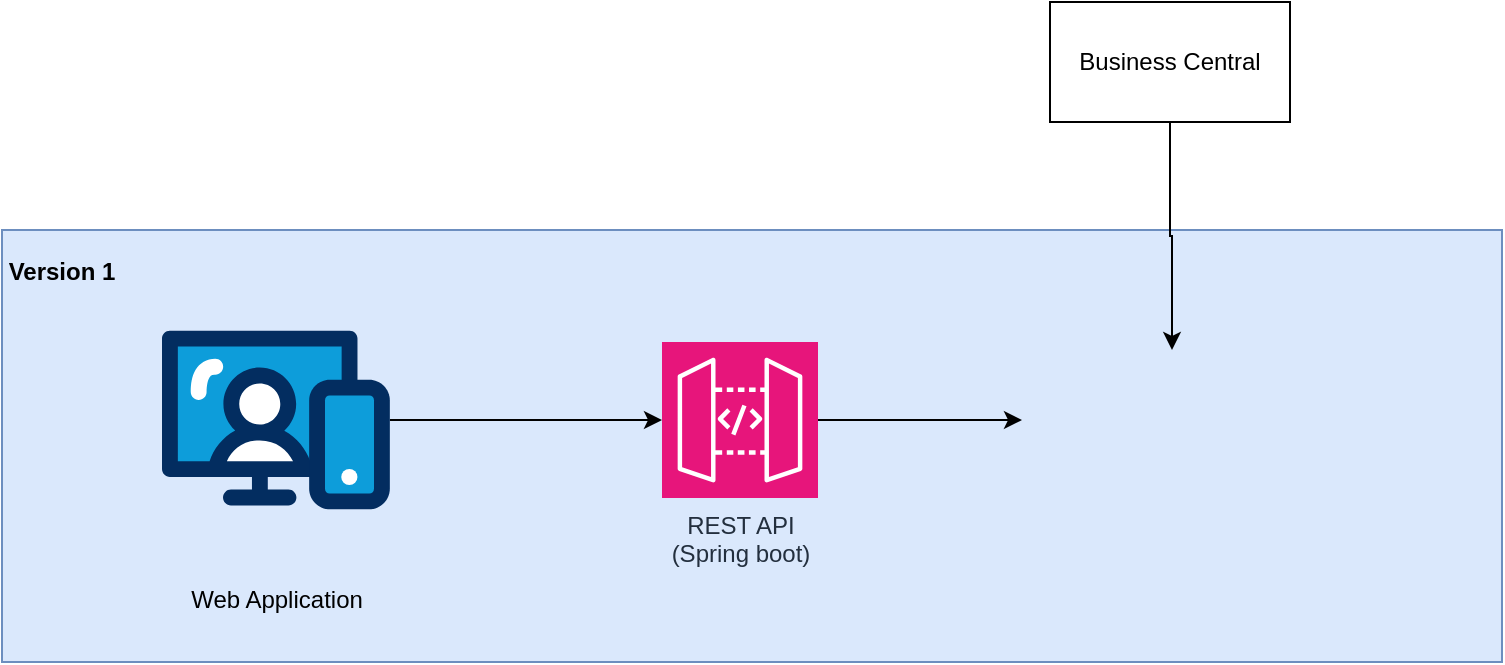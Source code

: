 <mxfile version="25.0.1" pages="4">
  <diagram name="Page-1" id="t5c8IcgWopeicl01Odet">
    <mxGraphModel dx="934" dy="1302" grid="1" gridSize="10" guides="1" tooltips="1" connect="1" arrows="1" fold="1" page="1" pageScale="1" pageWidth="850" pageHeight="1100" math="0" shadow="0">
      <root>
        <mxCell id="0" />
        <mxCell id="1" parent="0" />
        <mxCell id="78aKiTp5_Y_j9f_bEbZp-7" value="" style="rounded=0;whiteSpace=wrap;html=1;fillColor=#dae8fc;strokeColor=#6c8ebf;" vertex="1" parent="1">
          <mxGeometry x="40" y="134" width="750" height="216" as="geometry" />
        </mxCell>
        <mxCell id="78aKiTp5_Y_j9f_bEbZp-5" style="edgeStyle=orthogonalEdgeStyle;rounded=0;orthogonalLoop=1;jettySize=auto;html=1;" edge="1" parent="1" source="78aKiTp5_Y_j9f_bEbZp-1" target="78aKiTp5_Y_j9f_bEbZp-2">
          <mxGeometry relative="1" as="geometry" />
        </mxCell>
        <mxCell id="78aKiTp5_Y_j9f_bEbZp-1" value="Web Application" style="verticalLabelPosition=bottom;aspect=fixed;html=1;shape=mxgraph.salesforce.web;" vertex="1" parent="1">
          <mxGeometry x="120" y="184" width="113.92" height="90" as="geometry" />
        </mxCell>
        <mxCell id="78aKiTp5_Y_j9f_bEbZp-6" style="edgeStyle=orthogonalEdgeStyle;rounded=0;orthogonalLoop=1;jettySize=auto;html=1;" edge="1" parent="1" source="78aKiTp5_Y_j9f_bEbZp-2" target="78aKiTp5_Y_j9f_bEbZp-4">
          <mxGeometry relative="1" as="geometry" />
        </mxCell>
        <mxCell id="78aKiTp5_Y_j9f_bEbZp-2" value="REST API&lt;br&gt;(Spring boot)" style="sketch=0;points=[[0,0,0],[0.25,0,0],[0.5,0,0],[0.75,0,0],[1,0,0],[0,1,0],[0.25,1,0],[0.5,1,0],[0.75,1,0],[1,1,0],[0,0.25,0],[0,0.5,0],[0,0.75,0],[1,0.25,0],[1,0.5,0],[1,0.75,0]];outlineConnect=0;fontColor=#232F3E;fillColor=#E7157B;strokeColor=#ffffff;dashed=0;verticalLabelPosition=bottom;verticalAlign=top;align=center;html=1;fontSize=12;fontStyle=0;aspect=fixed;shape=mxgraph.aws4.resourceIcon;resIcon=mxgraph.aws4.api_gateway;" vertex="1" parent="1">
          <mxGeometry x="370" y="190" width="78" height="78" as="geometry" />
        </mxCell>
        <mxCell id="78aKiTp5_Y_j9f_bEbZp-4" value="" style="shape=image;verticalLabelPosition=bottom;labelBackgroundColor=default;verticalAlign=top;aspect=fixed;imageAspect=0;image=https://karinavarela.me/wp-content/uploads/2020/05/jbpm_logo_600px.png;" vertex="1" parent="1">
          <mxGeometry x="550" y="194" width="150" height="70" as="geometry" />
        </mxCell>
        <mxCell id="78aKiTp5_Y_j9f_bEbZp-8" value="Version 1" style="text;html=1;align=center;verticalAlign=middle;whiteSpace=wrap;rounded=0;fontStyle=1" vertex="1" parent="1">
          <mxGeometry x="40" y="140" width="60" height="30" as="geometry" />
        </mxCell>
        <mxCell id="78aKiTp5_Y_j9f_bEbZp-20" style="edgeStyle=orthogonalEdgeStyle;rounded=0;orthogonalLoop=1;jettySize=auto;html=1;" edge="1" parent="1" source="78aKiTp5_Y_j9f_bEbZp-19" target="78aKiTp5_Y_j9f_bEbZp-4">
          <mxGeometry relative="1" as="geometry" />
        </mxCell>
        <mxCell id="78aKiTp5_Y_j9f_bEbZp-19" value="Business Central" style="rounded=0;whiteSpace=wrap;html=1;" vertex="1" parent="1">
          <mxGeometry x="564" y="20" width="120" height="60" as="geometry" />
        </mxCell>
      </root>
    </mxGraphModel>
  </diagram>
  <diagram id="7_OO1p0TzL7LTwfncjKW" name="Page-2">
    <mxGraphModel dx="794" dy="1107" grid="1" gridSize="10" guides="1" tooltips="1" connect="1" arrows="1" fold="1" page="1" pageScale="1" pageWidth="850" pageHeight="1100" math="0" shadow="0">
      <root>
        <mxCell id="0" />
        <mxCell id="1" parent="0" />
        <mxCell id="Ik4njg5lGmLLdNNI74fb-1" value="" style="rounded=0;whiteSpace=wrap;html=1;fillColor=#dae8fc;strokeColor=#6c8ebf;" vertex="1" parent="1">
          <mxGeometry x="20" y="484" width="750" height="216" as="geometry" />
        </mxCell>
        <mxCell id="Ik4njg5lGmLLdNNI74fb-2" style="edgeStyle=orthogonalEdgeStyle;rounded=0;orthogonalLoop=1;jettySize=auto;html=1;" edge="1" parent="1" source="Ik4njg5lGmLLdNNI74fb-5" target="Ik4njg5lGmLLdNNI74fb-6">
          <mxGeometry relative="1" as="geometry" />
        </mxCell>
        <mxCell id="Ik4njg5lGmLLdNNI74fb-3" style="edgeStyle=orthogonalEdgeStyle;rounded=0;orthogonalLoop=1;jettySize=auto;html=1;" edge="1" parent="1" source="Ik4njg5lGmLLdNNI74fb-6" target="Ik4njg5lGmLLdNNI74fb-7">
          <mxGeometry relative="1" as="geometry" />
        </mxCell>
        <mxCell id="Ik4njg5lGmLLdNNI74fb-4" style="edgeStyle=orthogonalEdgeStyle;rounded=0;orthogonalLoop=1;jettySize=auto;html=1;" edge="1" parent="1" source="Ik4njg5lGmLLdNNI74fb-9" target="Ik4njg5lGmLLdNNI74fb-7">
          <mxGeometry relative="1" as="geometry" />
        </mxCell>
        <mxCell id="Ik4njg5lGmLLdNNI74fb-5" value="Web Application" style="verticalLabelPosition=bottom;aspect=fixed;html=1;shape=mxgraph.salesforce.web;" vertex="1" parent="1">
          <mxGeometry x="100" y="534" width="113.92" height="90" as="geometry" />
        </mxCell>
        <mxCell id="Ik4njg5lGmLLdNNI74fb-6" value="REST API&lt;br&gt;(Spring boot)" style="sketch=0;points=[[0,0,0],[0.25,0,0],[0.5,0,0],[0.75,0,0],[1,0,0],[0,1,0],[0.25,1,0],[0.5,1,0],[0.75,1,0],[1,1,0],[0,0.25,0],[0,0.5,0],[0,0.75,0],[1,0.25,0],[1,0.5,0],[1,0.75,0]];outlineConnect=0;fontColor=#232F3E;fillColor=#E7157B;strokeColor=#ffffff;dashed=0;verticalLabelPosition=bottom;verticalAlign=top;align=center;html=1;fontSize=12;fontStyle=0;aspect=fixed;shape=mxgraph.aws4.resourceIcon;resIcon=mxgraph.aws4.api_gateway;" vertex="1" parent="1">
          <mxGeometry x="350" y="540" width="78" height="78" as="geometry" />
        </mxCell>
        <mxCell id="Ik4njg5lGmLLdNNI74fb-7" value="" style="shape=image;verticalLabelPosition=bottom;labelBackgroundColor=default;verticalAlign=top;aspect=fixed;imageAspect=0;image=https://karinavarela.me/wp-content/uploads/2020/05/jbpm_logo_600px.png;" vertex="1" parent="1">
          <mxGeometry x="530" y="544" width="150" height="70" as="geometry" />
        </mxCell>
        <mxCell id="Ik4njg5lGmLLdNNI74fb-8" value="Version 2" style="text;html=1;align=center;verticalAlign=middle;whiteSpace=wrap;rounded=0;fontStyle=1" vertex="1" parent="1">
          <mxGeometry x="20" y="490" width="60" height="30" as="geometry" />
        </mxCell>
        <mxCell id="Ik4njg5lGmLLdNNI74fb-9" value="Business Central" style="rounded=0;whiteSpace=wrap;html=1;" vertex="1" parent="1">
          <mxGeometry x="544" y="370" width="120" height="60" as="geometry" />
        </mxCell>
        <mxCell id="Ik4njg5lGmLLdNNI74fb-10" value="maven &lt;br&gt;project&lt;br&gt;Business" style="rounded=1;whiteSpace=wrap;html=1;" vertex="1" parent="1">
          <mxGeometry x="328" y="400" width="120" height="60" as="geometry" />
        </mxCell>
        <mxCell id="Ik4njg5lGmLLdNNI74fb-11" value="Déploiement" style="endArrow=none;dashed=1;html=1;dashPattern=1 3;strokeWidth=2;rounded=0;exitX=1;exitY=0.5;exitDx=0;exitDy=0;" edge="1" parent="1" source="Ik4njg5lGmLLdNNI74fb-10" target="Ik4njg5lGmLLdNNI74fb-7">
          <mxGeometry width="50" height="50" relative="1" as="geometry">
            <mxPoint x="250" y="460" as="sourcePoint" />
            <mxPoint x="300" y="410" as="targetPoint" />
            <Array as="points">
              <mxPoint x="500" y="450" />
            </Array>
          </mxGeometry>
        </mxCell>
      </root>
    </mxGraphModel>
  </diagram>
  <diagram id="n6uCWzHDR0bORqqOdBzO" name="Page-3">
    <mxGraphModel dx="794" dy="1107" grid="1" gridSize="10" guides="1" tooltips="1" connect="1" arrows="1" fold="1" page="1" pageScale="1" pageWidth="850" pageHeight="1100" math="0" shadow="0">
      <root>
        <mxCell id="0" />
        <mxCell id="1" parent="0" />
        <mxCell id="zFmwSXTIQOQxAsFEa0uo-1" value="" style="rounded=0;whiteSpace=wrap;html=1;fillColor=#dae8fc;strokeColor=#6c8ebf;" vertex="1" parent="1">
          <mxGeometry x="50" y="60" width="750" height="280" as="geometry" />
        </mxCell>
        <mxCell id="zFmwSXTIQOQxAsFEa0uo-2" style="edgeStyle=orthogonalEdgeStyle;rounded=0;orthogonalLoop=1;jettySize=auto;html=1;" edge="1" parent="1" source="zFmwSXTIQOQxAsFEa0uo-3" target="zFmwSXTIQOQxAsFEa0uo-6">
          <mxGeometry relative="1" as="geometry" />
        </mxCell>
        <mxCell id="zFmwSXTIQOQxAsFEa0uo-3" value="Web Application" style="verticalLabelPosition=bottom;aspect=fixed;html=1;shape=mxgraph.salesforce.web;" vertex="1" parent="1">
          <mxGeometry x="130" y="110" width="113.92" height="90" as="geometry" />
        </mxCell>
        <mxCell id="zFmwSXTIQOQxAsFEa0uo-4" style="edgeStyle=orthogonalEdgeStyle;rounded=0;orthogonalLoop=1;jettySize=auto;html=1;" edge="1" parent="1" source="zFmwSXTIQOQxAsFEa0uo-6" target="zFmwSXTIQOQxAsFEa0uo-7">
          <mxGeometry relative="1" as="geometry" />
        </mxCell>
        <mxCell id="zFmwSXTIQOQxAsFEa0uo-5" style="edgeStyle=orthogonalEdgeStyle;rounded=0;orthogonalLoop=1;jettySize=auto;html=1;" edge="1" parent="1" source="zFmwSXTIQOQxAsFEa0uo-6" target="zFmwSXTIQOQxAsFEa0uo-9">
          <mxGeometry relative="1" as="geometry">
            <Array as="points">
              <mxPoint x="419" y="280" />
            </Array>
          </mxGeometry>
        </mxCell>
        <mxCell id="zFmwSXTIQOQxAsFEa0uo-6" value="REST API&lt;br&gt;(Spring boot)" style="sketch=0;points=[[0,0,0],[0.25,0,0],[0.5,0,0],[0.75,0,0],[1,0,0],[0,1,0],[0.25,1,0],[0.5,1,0],[0.75,1,0],[1,1,0],[0,0.25,0],[0,0.5,0],[0,0.75,0],[1,0.25,0],[1,0.5,0],[1,0.75,0]];outlineConnect=0;fontColor=#232F3E;fillColor=#E7157B;strokeColor=#ffffff;dashed=0;verticalLabelPosition=bottom;verticalAlign=top;align=center;html=1;fontSize=12;fontStyle=0;aspect=fixed;shape=mxgraph.aws4.resourceIcon;resIcon=mxgraph.aws4.api_gateway;" vertex="1" parent="1">
          <mxGeometry x="380" y="116" width="78" height="78" as="geometry" />
        </mxCell>
        <mxCell id="zFmwSXTIQOQxAsFEa0uo-7" value="" style="shape=image;verticalLabelPosition=bottom;labelBackgroundColor=default;verticalAlign=top;aspect=fixed;imageAspect=0;image=https://karinavarela.me/wp-content/uploads/2020/05/jbpm_logo_600px.png;" vertex="1" parent="1">
          <mxGeometry x="555" y="120" width="150" height="70" as="geometry" />
        </mxCell>
        <mxCell id="zFmwSXTIQOQxAsFEa0uo-8" value="Version 3" style="text;html=1;align=center;verticalAlign=middle;whiteSpace=wrap;rounded=0;fontStyle=1" vertex="1" parent="1">
          <mxGeometry x="50" y="66" width="60" height="30" as="geometry" />
        </mxCell>
        <mxCell id="zFmwSXTIQOQxAsFEa0uo-9" value="" style="sketch=0;outlineConnect=0;fontColor=#232F3E;gradientColor=none;fillColor=#C925D1;strokeColor=none;dashed=0;verticalLabelPosition=bottom;verticalAlign=top;align=center;html=1;fontSize=12;fontStyle=0;aspect=fixed;pointerEvents=1;shape=mxgraph.aws4.rds_mysql_instance;" vertex="1" parent="1">
          <mxGeometry x="590" y="240" width="78" height="78" as="geometry" />
        </mxCell>
        <mxCell id="zFmwSXTIQOQxAsFEa0uo-10" value="" style="endArrow=classic;html=1;rounded=0;" edge="1" parent="1" source="zFmwSXTIQOQxAsFEa0uo-7" target="zFmwSXTIQOQxAsFEa0uo-9">
          <mxGeometry width="50" height="50" relative="1" as="geometry">
            <mxPoint x="390" y="270" as="sourcePoint" />
            <mxPoint x="440" y="220" as="targetPoint" />
          </mxGeometry>
        </mxCell>
        <mxCell id="zFmwSXTIQOQxAsFEa0uo-11" value="signals" style="endArrow=none;dashed=1;html=1;dashPattern=1 3;strokeWidth=2;rounded=0;exitX=1;exitY=0.5;exitDx=0;exitDy=0;exitPerimeter=0;" edge="1" parent="1" source="zFmwSXTIQOQxAsFEa0uo-6" target="zFmwSXTIQOQxAsFEa0uo-7">
          <mxGeometry width="50" height="50" relative="1" as="geometry">
            <mxPoint x="410" y="140" as="sourcePoint" />
            <mxPoint x="460" y="90" as="targetPoint" />
            <Array as="points">
              <mxPoint x="500" y="80" />
            </Array>
          </mxGeometry>
        </mxCell>
      </root>
    </mxGraphModel>
  </diagram>
  <diagram id="vkOWaHX4yFqk0vNLJGlQ" name="Page-4">
    <mxGraphModel dx="794" dy="1107" grid="1" gridSize="10" guides="1" tooltips="1" connect="1" arrows="1" fold="1" page="1" pageScale="1" pageWidth="850" pageHeight="1100" math="0" shadow="0">
      <root>
        <mxCell id="0" />
        <mxCell id="1" parent="0" />
        <mxCell id="RCuBEVGjrxzI4ldNUbc1-1" value="" style="rounded=0;whiteSpace=wrap;html=1;fillColor=#dae8fc;strokeColor=#6c8ebf;" vertex="1" parent="1">
          <mxGeometry x="40" y="150" width="750" height="280" as="geometry" />
        </mxCell>
        <mxCell id="RCuBEVGjrxzI4ldNUbc1-2" style="edgeStyle=orthogonalEdgeStyle;rounded=0;orthogonalLoop=1;jettySize=auto;html=1;" edge="1" parent="1" source="RCuBEVGjrxzI4ldNUbc1-3" target="RCuBEVGjrxzI4ldNUbc1-6">
          <mxGeometry relative="1" as="geometry" />
        </mxCell>
        <mxCell id="RCuBEVGjrxzI4ldNUbc1-3" value="Web Application" style="verticalLabelPosition=bottom;aspect=fixed;html=1;shape=mxgraph.salesforce.web;" vertex="1" parent="1">
          <mxGeometry x="120" y="200" width="113.92" height="90" as="geometry" />
        </mxCell>
        <mxCell id="RCuBEVGjrxzI4ldNUbc1-5" style="edgeStyle=orthogonalEdgeStyle;rounded=0;orthogonalLoop=1;jettySize=auto;html=1;" edge="1" parent="1" source="RCuBEVGjrxzI4ldNUbc1-6" target="RCuBEVGjrxzI4ldNUbc1-9">
          <mxGeometry relative="1" as="geometry">
            <Array as="points">
              <mxPoint x="409" y="370" />
            </Array>
          </mxGeometry>
        </mxCell>
        <mxCell id="RCuBEVGjrxzI4ldNUbc1-6" value="REST API&lt;br&gt;(Spring boot)" style="sketch=0;points=[[0,0,0],[0.25,0,0],[0.5,0,0],[0.75,0,0],[1,0,0],[0,1,0],[0.25,1,0],[0.5,1,0],[0.75,1,0],[1,1,0],[0,0.25,0],[0,0.5,0],[0,0.75,0],[1,0.25,0],[1,0.5,0],[1,0.75,0]];outlineConnect=0;fontColor=#232F3E;fillColor=#E7157B;strokeColor=#ffffff;dashed=0;verticalLabelPosition=bottom;verticalAlign=top;align=center;html=1;fontSize=12;fontStyle=0;aspect=fixed;shape=mxgraph.aws4.resourceIcon;resIcon=mxgraph.aws4.api_gateway;" vertex="1" parent="1">
          <mxGeometry x="360" y="193" width="104" height="104" as="geometry" />
        </mxCell>
        <mxCell id="RCuBEVGjrxzI4ldNUbc1-8" value="Version&amp;nbsp; 4 : Embedded" style="text;html=1;align=center;verticalAlign=middle;whiteSpace=wrap;rounded=0;fontStyle=1" vertex="1" parent="1">
          <mxGeometry x="40" y="156" width="130" height="30" as="geometry" />
        </mxCell>
        <mxCell id="RCuBEVGjrxzI4ldNUbc1-9" value="" style="sketch=0;outlineConnect=0;fontColor=#232F3E;gradientColor=none;fillColor=#C925D1;strokeColor=none;dashed=0;verticalLabelPosition=bottom;verticalAlign=top;align=center;html=1;fontSize=12;fontStyle=0;aspect=fixed;pointerEvents=1;shape=mxgraph.aws4.rds_mysql_instance;" vertex="1" parent="1">
          <mxGeometry x="580" y="330" width="78" height="78" as="geometry" />
        </mxCell>
        <mxCell id="RCuBEVGjrxzI4ldNUbc1-12" value="" style="shape=image;verticalLabelPosition=bottom;labelBackgroundColor=default;verticalAlign=top;aspect=fixed;imageAspect=0;image=https://karinavarela.me/wp-content/uploads/2020/05/jbpm_logo_600px.png;" vertex="1" parent="1">
          <mxGeometry x="300" y="160" width="85.71" height="40" as="geometry" />
        </mxCell>
      </root>
    </mxGraphModel>
  </diagram>
</mxfile>
